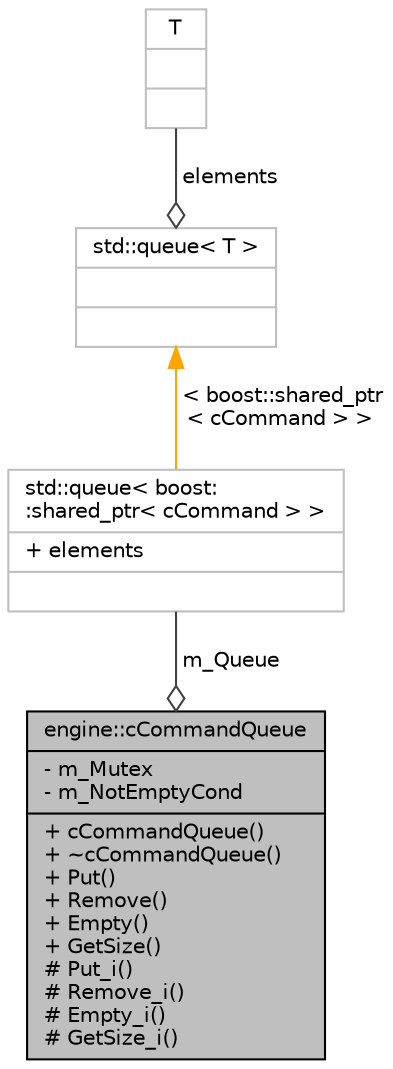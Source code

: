 digraph G
{
  edge [fontname="Helvetica",fontsize="10",labelfontname="Helvetica",labelfontsize="10"];
  node [fontname="Helvetica",fontsize="10",shape=record];
  Node1 [label="{engine::cCommandQueue\n|- m_Mutex\l- m_NotEmptyCond\l|+ cCommandQueue()\l+ ~cCommandQueue()\l+ Put()\l+ Remove()\l+ Empty()\l+ GetSize()\l# Put_i()\l# Remove_i()\l# Empty_i()\l# GetSize_i()\l}",height=0.2,width=0.4,color="black", fillcolor="grey75", style="filled" fontcolor="black"];
  Node2 -> Node1 [color="grey25",fontsize="10",style="solid",label=" m_Queue" ,arrowhead="odiamond"];
  Node2 [label="{std::queue\< boost:\l:shared_ptr\< cCommand \> \>\n|+ elements\l|}",height=0.2,width=0.4,color="grey75", fillcolor="white", style="filled"];
  Node3 -> Node2 [dir="back",color="orange",fontsize="10",style="solid",label=" \< boost::shared_ptr\l\< cCommand \> \>" ];
  Node3 [label="{std::queue\< T \>\n||}",height=0.2,width=0.4,color="grey75", fillcolor="white", style="filled",tooltip="STL class."];
  Node4 -> Node3 [color="grey25",fontsize="10",style="solid",label=" elements" ,arrowhead="odiamond"];
  Node4 [label="{T\n||}",height=0.2,width=0.4,color="grey75", fillcolor="white", style="filled"];
}
